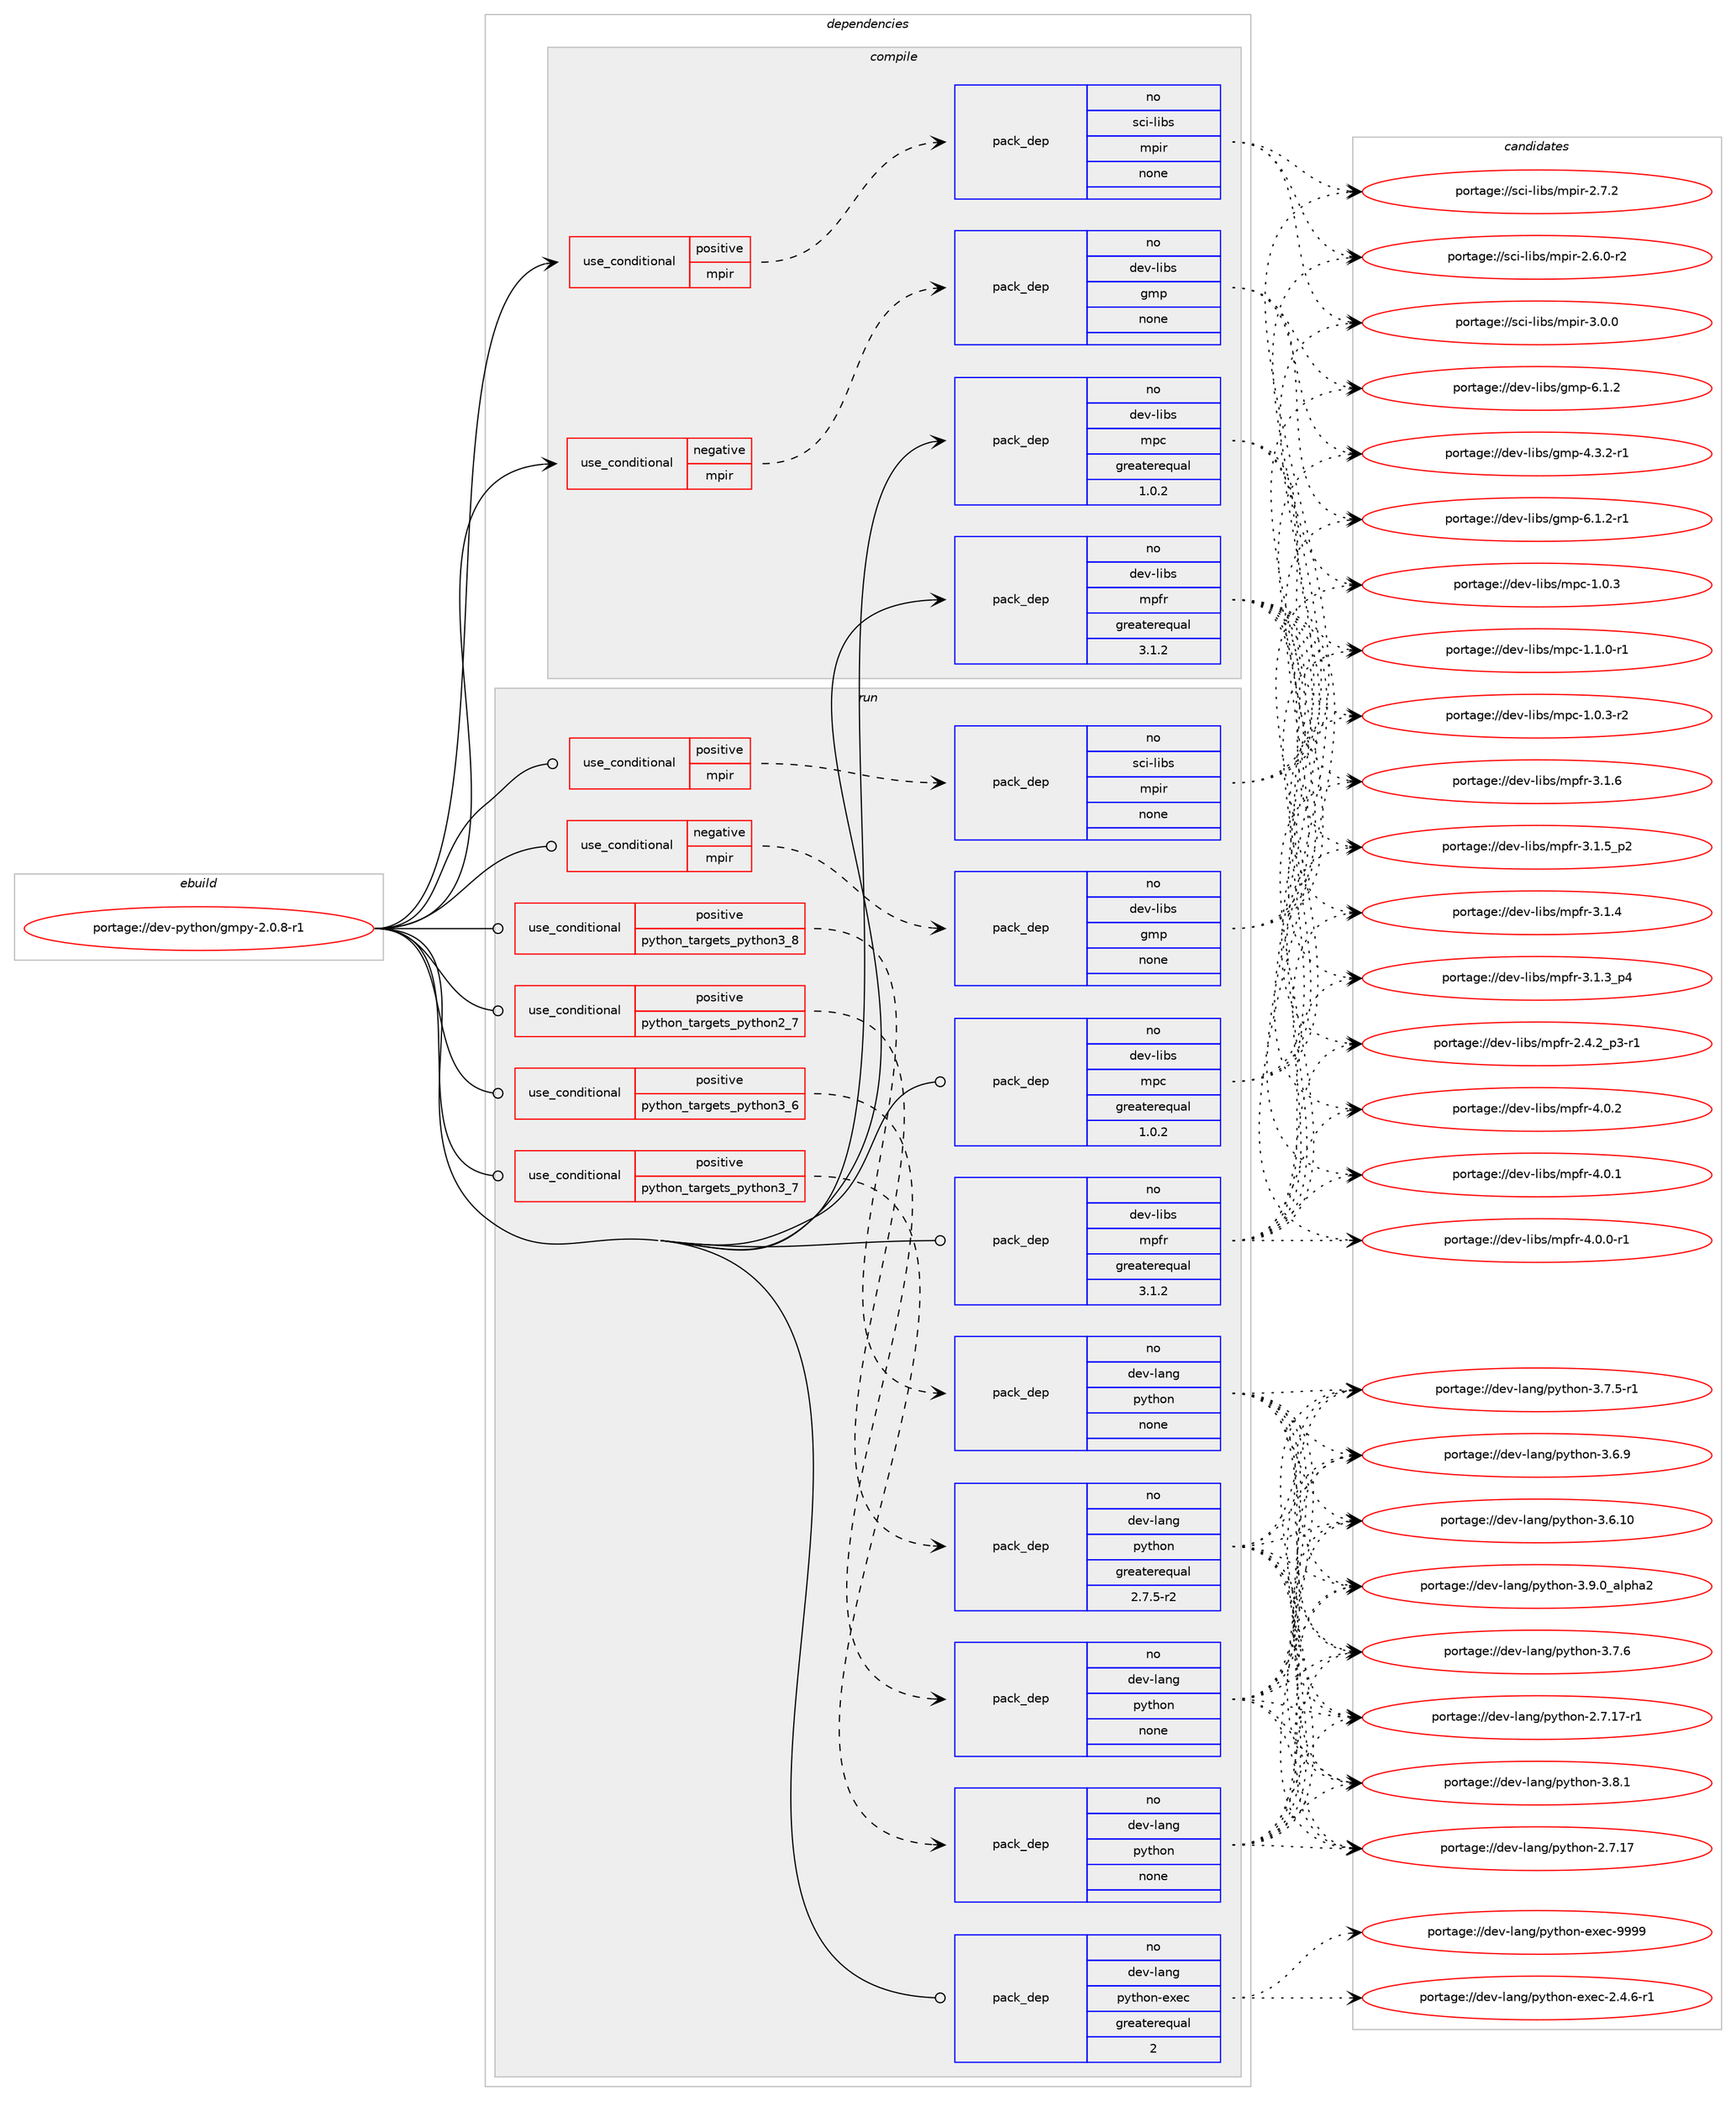 digraph prolog {

# *************
# Graph options
# *************

newrank=true;
concentrate=true;
compound=true;
graph [rankdir=LR,fontname=Helvetica,fontsize=10,ranksep=1.5];#, ranksep=2.5, nodesep=0.2];
edge  [arrowhead=vee];
node  [fontname=Helvetica,fontsize=10];

# **********
# The ebuild
# **********

subgraph cluster_leftcol {
color=gray;
label=<<i>ebuild</i>>;
id [label="portage://dev-python/gmpy-2.0.8-r1", color=red, width=4, href="../dev-python/gmpy-2.0.8-r1.svg"];
}

# ****************
# The dependencies
# ****************

subgraph cluster_midcol {
color=gray;
label=<<i>dependencies</i>>;
subgraph cluster_compile {
fillcolor="#eeeeee";
style=filled;
label=<<i>compile</i>>;
subgraph cond115292 {
dependency458790 [label=<<TABLE BORDER="0" CELLBORDER="1" CELLSPACING="0" CELLPADDING="4"><TR><TD ROWSPAN="3" CELLPADDING="10">use_conditional</TD></TR><TR><TD>negative</TD></TR><TR><TD>mpir</TD></TR></TABLE>>, shape=none, color=red];
subgraph pack338513 {
dependency458791 [label=<<TABLE BORDER="0" CELLBORDER="1" CELLSPACING="0" CELLPADDING="4" WIDTH="220"><TR><TD ROWSPAN="6" CELLPADDING="30">pack_dep</TD></TR><TR><TD WIDTH="110">no</TD></TR><TR><TD>dev-libs</TD></TR><TR><TD>gmp</TD></TR><TR><TD>none</TD></TR><TR><TD></TD></TR></TABLE>>, shape=none, color=blue];
}
dependency458790:e -> dependency458791:w [weight=20,style="dashed",arrowhead="vee"];
}
id:e -> dependency458790:w [weight=20,style="solid",arrowhead="vee"];
subgraph cond115293 {
dependency458792 [label=<<TABLE BORDER="0" CELLBORDER="1" CELLSPACING="0" CELLPADDING="4"><TR><TD ROWSPAN="3" CELLPADDING="10">use_conditional</TD></TR><TR><TD>positive</TD></TR><TR><TD>mpir</TD></TR></TABLE>>, shape=none, color=red];
subgraph pack338514 {
dependency458793 [label=<<TABLE BORDER="0" CELLBORDER="1" CELLSPACING="0" CELLPADDING="4" WIDTH="220"><TR><TD ROWSPAN="6" CELLPADDING="30">pack_dep</TD></TR><TR><TD WIDTH="110">no</TD></TR><TR><TD>sci-libs</TD></TR><TR><TD>mpir</TD></TR><TR><TD>none</TD></TR><TR><TD></TD></TR></TABLE>>, shape=none, color=blue];
}
dependency458792:e -> dependency458793:w [weight=20,style="dashed",arrowhead="vee"];
}
id:e -> dependency458792:w [weight=20,style="solid",arrowhead="vee"];
subgraph pack338515 {
dependency458794 [label=<<TABLE BORDER="0" CELLBORDER="1" CELLSPACING="0" CELLPADDING="4" WIDTH="220"><TR><TD ROWSPAN="6" CELLPADDING="30">pack_dep</TD></TR><TR><TD WIDTH="110">no</TD></TR><TR><TD>dev-libs</TD></TR><TR><TD>mpc</TD></TR><TR><TD>greaterequal</TD></TR><TR><TD>1.0.2</TD></TR></TABLE>>, shape=none, color=blue];
}
id:e -> dependency458794:w [weight=20,style="solid",arrowhead="vee"];
subgraph pack338516 {
dependency458795 [label=<<TABLE BORDER="0" CELLBORDER="1" CELLSPACING="0" CELLPADDING="4" WIDTH="220"><TR><TD ROWSPAN="6" CELLPADDING="30">pack_dep</TD></TR><TR><TD WIDTH="110">no</TD></TR><TR><TD>dev-libs</TD></TR><TR><TD>mpfr</TD></TR><TR><TD>greaterequal</TD></TR><TR><TD>3.1.2</TD></TR></TABLE>>, shape=none, color=blue];
}
id:e -> dependency458795:w [weight=20,style="solid",arrowhead="vee"];
}
subgraph cluster_compileandrun {
fillcolor="#eeeeee";
style=filled;
label=<<i>compile and run</i>>;
}
subgraph cluster_run {
fillcolor="#eeeeee";
style=filled;
label=<<i>run</i>>;
subgraph cond115294 {
dependency458796 [label=<<TABLE BORDER="0" CELLBORDER="1" CELLSPACING="0" CELLPADDING="4"><TR><TD ROWSPAN="3" CELLPADDING="10">use_conditional</TD></TR><TR><TD>negative</TD></TR><TR><TD>mpir</TD></TR></TABLE>>, shape=none, color=red];
subgraph pack338517 {
dependency458797 [label=<<TABLE BORDER="0" CELLBORDER="1" CELLSPACING="0" CELLPADDING="4" WIDTH="220"><TR><TD ROWSPAN="6" CELLPADDING="30">pack_dep</TD></TR><TR><TD WIDTH="110">no</TD></TR><TR><TD>dev-libs</TD></TR><TR><TD>gmp</TD></TR><TR><TD>none</TD></TR><TR><TD></TD></TR></TABLE>>, shape=none, color=blue];
}
dependency458796:e -> dependency458797:w [weight=20,style="dashed",arrowhead="vee"];
}
id:e -> dependency458796:w [weight=20,style="solid",arrowhead="odot"];
subgraph cond115295 {
dependency458798 [label=<<TABLE BORDER="0" CELLBORDER="1" CELLSPACING="0" CELLPADDING="4"><TR><TD ROWSPAN="3" CELLPADDING="10">use_conditional</TD></TR><TR><TD>positive</TD></TR><TR><TD>mpir</TD></TR></TABLE>>, shape=none, color=red];
subgraph pack338518 {
dependency458799 [label=<<TABLE BORDER="0" CELLBORDER="1" CELLSPACING="0" CELLPADDING="4" WIDTH="220"><TR><TD ROWSPAN="6" CELLPADDING="30">pack_dep</TD></TR><TR><TD WIDTH="110">no</TD></TR><TR><TD>sci-libs</TD></TR><TR><TD>mpir</TD></TR><TR><TD>none</TD></TR><TR><TD></TD></TR></TABLE>>, shape=none, color=blue];
}
dependency458798:e -> dependency458799:w [weight=20,style="dashed",arrowhead="vee"];
}
id:e -> dependency458798:w [weight=20,style="solid",arrowhead="odot"];
subgraph cond115296 {
dependency458800 [label=<<TABLE BORDER="0" CELLBORDER="1" CELLSPACING="0" CELLPADDING="4"><TR><TD ROWSPAN="3" CELLPADDING="10">use_conditional</TD></TR><TR><TD>positive</TD></TR><TR><TD>python_targets_python2_7</TD></TR></TABLE>>, shape=none, color=red];
subgraph pack338519 {
dependency458801 [label=<<TABLE BORDER="0" CELLBORDER="1" CELLSPACING="0" CELLPADDING="4" WIDTH="220"><TR><TD ROWSPAN="6" CELLPADDING="30">pack_dep</TD></TR><TR><TD WIDTH="110">no</TD></TR><TR><TD>dev-lang</TD></TR><TR><TD>python</TD></TR><TR><TD>greaterequal</TD></TR><TR><TD>2.7.5-r2</TD></TR></TABLE>>, shape=none, color=blue];
}
dependency458800:e -> dependency458801:w [weight=20,style="dashed",arrowhead="vee"];
}
id:e -> dependency458800:w [weight=20,style="solid",arrowhead="odot"];
subgraph cond115297 {
dependency458802 [label=<<TABLE BORDER="0" CELLBORDER="1" CELLSPACING="0" CELLPADDING="4"><TR><TD ROWSPAN="3" CELLPADDING="10">use_conditional</TD></TR><TR><TD>positive</TD></TR><TR><TD>python_targets_python3_6</TD></TR></TABLE>>, shape=none, color=red];
subgraph pack338520 {
dependency458803 [label=<<TABLE BORDER="0" CELLBORDER="1" CELLSPACING="0" CELLPADDING="4" WIDTH="220"><TR><TD ROWSPAN="6" CELLPADDING="30">pack_dep</TD></TR><TR><TD WIDTH="110">no</TD></TR><TR><TD>dev-lang</TD></TR><TR><TD>python</TD></TR><TR><TD>none</TD></TR><TR><TD></TD></TR></TABLE>>, shape=none, color=blue];
}
dependency458802:e -> dependency458803:w [weight=20,style="dashed",arrowhead="vee"];
}
id:e -> dependency458802:w [weight=20,style="solid",arrowhead="odot"];
subgraph cond115298 {
dependency458804 [label=<<TABLE BORDER="0" CELLBORDER="1" CELLSPACING="0" CELLPADDING="4"><TR><TD ROWSPAN="3" CELLPADDING="10">use_conditional</TD></TR><TR><TD>positive</TD></TR><TR><TD>python_targets_python3_7</TD></TR></TABLE>>, shape=none, color=red];
subgraph pack338521 {
dependency458805 [label=<<TABLE BORDER="0" CELLBORDER="1" CELLSPACING="0" CELLPADDING="4" WIDTH="220"><TR><TD ROWSPAN="6" CELLPADDING="30">pack_dep</TD></TR><TR><TD WIDTH="110">no</TD></TR><TR><TD>dev-lang</TD></TR><TR><TD>python</TD></TR><TR><TD>none</TD></TR><TR><TD></TD></TR></TABLE>>, shape=none, color=blue];
}
dependency458804:e -> dependency458805:w [weight=20,style="dashed",arrowhead="vee"];
}
id:e -> dependency458804:w [weight=20,style="solid",arrowhead="odot"];
subgraph cond115299 {
dependency458806 [label=<<TABLE BORDER="0" CELLBORDER="1" CELLSPACING="0" CELLPADDING="4"><TR><TD ROWSPAN="3" CELLPADDING="10">use_conditional</TD></TR><TR><TD>positive</TD></TR><TR><TD>python_targets_python3_8</TD></TR></TABLE>>, shape=none, color=red];
subgraph pack338522 {
dependency458807 [label=<<TABLE BORDER="0" CELLBORDER="1" CELLSPACING="0" CELLPADDING="4" WIDTH="220"><TR><TD ROWSPAN="6" CELLPADDING="30">pack_dep</TD></TR><TR><TD WIDTH="110">no</TD></TR><TR><TD>dev-lang</TD></TR><TR><TD>python</TD></TR><TR><TD>none</TD></TR><TR><TD></TD></TR></TABLE>>, shape=none, color=blue];
}
dependency458806:e -> dependency458807:w [weight=20,style="dashed",arrowhead="vee"];
}
id:e -> dependency458806:w [weight=20,style="solid",arrowhead="odot"];
subgraph pack338523 {
dependency458808 [label=<<TABLE BORDER="0" CELLBORDER="1" CELLSPACING="0" CELLPADDING="4" WIDTH="220"><TR><TD ROWSPAN="6" CELLPADDING="30">pack_dep</TD></TR><TR><TD WIDTH="110">no</TD></TR><TR><TD>dev-lang</TD></TR><TR><TD>python-exec</TD></TR><TR><TD>greaterequal</TD></TR><TR><TD>2</TD></TR></TABLE>>, shape=none, color=blue];
}
id:e -> dependency458808:w [weight=20,style="solid",arrowhead="odot"];
subgraph pack338524 {
dependency458809 [label=<<TABLE BORDER="0" CELLBORDER="1" CELLSPACING="0" CELLPADDING="4" WIDTH="220"><TR><TD ROWSPAN="6" CELLPADDING="30">pack_dep</TD></TR><TR><TD WIDTH="110">no</TD></TR><TR><TD>dev-libs</TD></TR><TR><TD>mpc</TD></TR><TR><TD>greaterequal</TD></TR><TR><TD>1.0.2</TD></TR></TABLE>>, shape=none, color=blue];
}
id:e -> dependency458809:w [weight=20,style="solid",arrowhead="odot"];
subgraph pack338525 {
dependency458810 [label=<<TABLE BORDER="0" CELLBORDER="1" CELLSPACING="0" CELLPADDING="4" WIDTH="220"><TR><TD ROWSPAN="6" CELLPADDING="30">pack_dep</TD></TR><TR><TD WIDTH="110">no</TD></TR><TR><TD>dev-libs</TD></TR><TR><TD>mpfr</TD></TR><TR><TD>greaterequal</TD></TR><TR><TD>3.1.2</TD></TR></TABLE>>, shape=none, color=blue];
}
id:e -> dependency458810:w [weight=20,style="solid",arrowhead="odot"];
}
}

# **************
# The candidates
# **************

subgraph cluster_choices {
rank=same;
color=gray;
label=<<i>candidates</i>>;

subgraph choice338513 {
color=black;
nodesep=1;
choice1001011184510810598115471031091124554464946504511449 [label="portage://dev-libs/gmp-6.1.2-r1", color=red, width=4,href="../dev-libs/gmp-6.1.2-r1.svg"];
choice100101118451081059811547103109112455446494650 [label="portage://dev-libs/gmp-6.1.2", color=red, width=4,href="../dev-libs/gmp-6.1.2.svg"];
choice1001011184510810598115471031091124552465146504511449 [label="portage://dev-libs/gmp-4.3.2-r1", color=red, width=4,href="../dev-libs/gmp-4.3.2-r1.svg"];
dependency458791:e -> choice1001011184510810598115471031091124554464946504511449:w [style=dotted,weight="100"];
dependency458791:e -> choice100101118451081059811547103109112455446494650:w [style=dotted,weight="100"];
dependency458791:e -> choice1001011184510810598115471031091124552465146504511449:w [style=dotted,weight="100"];
}
subgraph choice338514 {
color=black;
nodesep=1;
choice11599105451081059811547109112105114455146484648 [label="portage://sci-libs/mpir-3.0.0", color=red, width=4,href="../sci-libs/mpir-3.0.0.svg"];
choice11599105451081059811547109112105114455046554650 [label="portage://sci-libs/mpir-2.7.2", color=red, width=4,href="../sci-libs/mpir-2.7.2.svg"];
choice115991054510810598115471091121051144550465446484511450 [label="portage://sci-libs/mpir-2.6.0-r2", color=red, width=4,href="../sci-libs/mpir-2.6.0-r2.svg"];
dependency458793:e -> choice11599105451081059811547109112105114455146484648:w [style=dotted,weight="100"];
dependency458793:e -> choice11599105451081059811547109112105114455046554650:w [style=dotted,weight="100"];
dependency458793:e -> choice115991054510810598115471091121051144550465446484511450:w [style=dotted,weight="100"];
}
subgraph choice338515 {
color=black;
nodesep=1;
choice100101118451081059811547109112994549464946484511449 [label="portage://dev-libs/mpc-1.1.0-r1", color=red, width=4,href="../dev-libs/mpc-1.1.0-r1.svg"];
choice100101118451081059811547109112994549464846514511450 [label="portage://dev-libs/mpc-1.0.3-r2", color=red, width=4,href="../dev-libs/mpc-1.0.3-r2.svg"];
choice10010111845108105981154710911299454946484651 [label="portage://dev-libs/mpc-1.0.3", color=red, width=4,href="../dev-libs/mpc-1.0.3.svg"];
dependency458794:e -> choice100101118451081059811547109112994549464946484511449:w [style=dotted,weight="100"];
dependency458794:e -> choice100101118451081059811547109112994549464846514511450:w [style=dotted,weight="100"];
dependency458794:e -> choice10010111845108105981154710911299454946484651:w [style=dotted,weight="100"];
}
subgraph choice338516 {
color=black;
nodesep=1;
choice100101118451081059811547109112102114455246484650 [label="portage://dev-libs/mpfr-4.0.2", color=red, width=4,href="../dev-libs/mpfr-4.0.2.svg"];
choice100101118451081059811547109112102114455246484649 [label="portage://dev-libs/mpfr-4.0.1", color=red, width=4,href="../dev-libs/mpfr-4.0.1.svg"];
choice1001011184510810598115471091121021144552464846484511449 [label="portage://dev-libs/mpfr-4.0.0-r1", color=red, width=4,href="../dev-libs/mpfr-4.0.0-r1.svg"];
choice100101118451081059811547109112102114455146494654 [label="portage://dev-libs/mpfr-3.1.6", color=red, width=4,href="../dev-libs/mpfr-3.1.6.svg"];
choice1001011184510810598115471091121021144551464946539511250 [label="portage://dev-libs/mpfr-3.1.5_p2", color=red, width=4,href="../dev-libs/mpfr-3.1.5_p2.svg"];
choice100101118451081059811547109112102114455146494652 [label="portage://dev-libs/mpfr-3.1.4", color=red, width=4,href="../dev-libs/mpfr-3.1.4.svg"];
choice1001011184510810598115471091121021144551464946519511252 [label="portage://dev-libs/mpfr-3.1.3_p4", color=red, width=4,href="../dev-libs/mpfr-3.1.3_p4.svg"];
choice10010111845108105981154710911210211445504652465095112514511449 [label="portage://dev-libs/mpfr-2.4.2_p3-r1", color=red, width=4,href="../dev-libs/mpfr-2.4.2_p3-r1.svg"];
dependency458795:e -> choice100101118451081059811547109112102114455246484650:w [style=dotted,weight="100"];
dependency458795:e -> choice100101118451081059811547109112102114455246484649:w [style=dotted,weight="100"];
dependency458795:e -> choice1001011184510810598115471091121021144552464846484511449:w [style=dotted,weight="100"];
dependency458795:e -> choice100101118451081059811547109112102114455146494654:w [style=dotted,weight="100"];
dependency458795:e -> choice1001011184510810598115471091121021144551464946539511250:w [style=dotted,weight="100"];
dependency458795:e -> choice100101118451081059811547109112102114455146494652:w [style=dotted,weight="100"];
dependency458795:e -> choice1001011184510810598115471091121021144551464946519511252:w [style=dotted,weight="100"];
dependency458795:e -> choice10010111845108105981154710911210211445504652465095112514511449:w [style=dotted,weight="100"];
}
subgraph choice338517 {
color=black;
nodesep=1;
choice1001011184510810598115471031091124554464946504511449 [label="portage://dev-libs/gmp-6.1.2-r1", color=red, width=4,href="../dev-libs/gmp-6.1.2-r1.svg"];
choice100101118451081059811547103109112455446494650 [label="portage://dev-libs/gmp-6.1.2", color=red, width=4,href="../dev-libs/gmp-6.1.2.svg"];
choice1001011184510810598115471031091124552465146504511449 [label="portage://dev-libs/gmp-4.3.2-r1", color=red, width=4,href="../dev-libs/gmp-4.3.2-r1.svg"];
dependency458797:e -> choice1001011184510810598115471031091124554464946504511449:w [style=dotted,weight="100"];
dependency458797:e -> choice100101118451081059811547103109112455446494650:w [style=dotted,weight="100"];
dependency458797:e -> choice1001011184510810598115471031091124552465146504511449:w [style=dotted,weight="100"];
}
subgraph choice338518 {
color=black;
nodesep=1;
choice11599105451081059811547109112105114455146484648 [label="portage://sci-libs/mpir-3.0.0", color=red, width=4,href="../sci-libs/mpir-3.0.0.svg"];
choice11599105451081059811547109112105114455046554650 [label="portage://sci-libs/mpir-2.7.2", color=red, width=4,href="../sci-libs/mpir-2.7.2.svg"];
choice115991054510810598115471091121051144550465446484511450 [label="portage://sci-libs/mpir-2.6.0-r2", color=red, width=4,href="../sci-libs/mpir-2.6.0-r2.svg"];
dependency458799:e -> choice11599105451081059811547109112105114455146484648:w [style=dotted,weight="100"];
dependency458799:e -> choice11599105451081059811547109112105114455046554650:w [style=dotted,weight="100"];
dependency458799:e -> choice115991054510810598115471091121051144550465446484511450:w [style=dotted,weight="100"];
}
subgraph choice338519 {
color=black;
nodesep=1;
choice10010111845108971101034711212111610411111045514657464895971081121049750 [label="portage://dev-lang/python-3.9.0_alpha2", color=red, width=4,href="../dev-lang/python-3.9.0_alpha2.svg"];
choice100101118451089711010347112121116104111110455146564649 [label="portage://dev-lang/python-3.8.1", color=red, width=4,href="../dev-lang/python-3.8.1.svg"];
choice100101118451089711010347112121116104111110455146554654 [label="portage://dev-lang/python-3.7.6", color=red, width=4,href="../dev-lang/python-3.7.6.svg"];
choice1001011184510897110103471121211161041111104551465546534511449 [label="portage://dev-lang/python-3.7.5-r1", color=red, width=4,href="../dev-lang/python-3.7.5-r1.svg"];
choice100101118451089711010347112121116104111110455146544657 [label="portage://dev-lang/python-3.6.9", color=red, width=4,href="../dev-lang/python-3.6.9.svg"];
choice10010111845108971101034711212111610411111045514654464948 [label="portage://dev-lang/python-3.6.10", color=red, width=4,href="../dev-lang/python-3.6.10.svg"];
choice100101118451089711010347112121116104111110455046554649554511449 [label="portage://dev-lang/python-2.7.17-r1", color=red, width=4,href="../dev-lang/python-2.7.17-r1.svg"];
choice10010111845108971101034711212111610411111045504655464955 [label="portage://dev-lang/python-2.7.17", color=red, width=4,href="../dev-lang/python-2.7.17.svg"];
dependency458801:e -> choice10010111845108971101034711212111610411111045514657464895971081121049750:w [style=dotted,weight="100"];
dependency458801:e -> choice100101118451089711010347112121116104111110455146564649:w [style=dotted,weight="100"];
dependency458801:e -> choice100101118451089711010347112121116104111110455146554654:w [style=dotted,weight="100"];
dependency458801:e -> choice1001011184510897110103471121211161041111104551465546534511449:w [style=dotted,weight="100"];
dependency458801:e -> choice100101118451089711010347112121116104111110455146544657:w [style=dotted,weight="100"];
dependency458801:e -> choice10010111845108971101034711212111610411111045514654464948:w [style=dotted,weight="100"];
dependency458801:e -> choice100101118451089711010347112121116104111110455046554649554511449:w [style=dotted,weight="100"];
dependency458801:e -> choice10010111845108971101034711212111610411111045504655464955:w [style=dotted,weight="100"];
}
subgraph choice338520 {
color=black;
nodesep=1;
choice10010111845108971101034711212111610411111045514657464895971081121049750 [label="portage://dev-lang/python-3.9.0_alpha2", color=red, width=4,href="../dev-lang/python-3.9.0_alpha2.svg"];
choice100101118451089711010347112121116104111110455146564649 [label="portage://dev-lang/python-3.8.1", color=red, width=4,href="../dev-lang/python-3.8.1.svg"];
choice100101118451089711010347112121116104111110455146554654 [label="portage://dev-lang/python-3.7.6", color=red, width=4,href="../dev-lang/python-3.7.6.svg"];
choice1001011184510897110103471121211161041111104551465546534511449 [label="portage://dev-lang/python-3.7.5-r1", color=red, width=4,href="../dev-lang/python-3.7.5-r1.svg"];
choice100101118451089711010347112121116104111110455146544657 [label="portage://dev-lang/python-3.6.9", color=red, width=4,href="../dev-lang/python-3.6.9.svg"];
choice10010111845108971101034711212111610411111045514654464948 [label="portage://dev-lang/python-3.6.10", color=red, width=4,href="../dev-lang/python-3.6.10.svg"];
choice100101118451089711010347112121116104111110455046554649554511449 [label="portage://dev-lang/python-2.7.17-r1", color=red, width=4,href="../dev-lang/python-2.7.17-r1.svg"];
choice10010111845108971101034711212111610411111045504655464955 [label="portage://dev-lang/python-2.7.17", color=red, width=4,href="../dev-lang/python-2.7.17.svg"];
dependency458803:e -> choice10010111845108971101034711212111610411111045514657464895971081121049750:w [style=dotted,weight="100"];
dependency458803:e -> choice100101118451089711010347112121116104111110455146564649:w [style=dotted,weight="100"];
dependency458803:e -> choice100101118451089711010347112121116104111110455146554654:w [style=dotted,weight="100"];
dependency458803:e -> choice1001011184510897110103471121211161041111104551465546534511449:w [style=dotted,weight="100"];
dependency458803:e -> choice100101118451089711010347112121116104111110455146544657:w [style=dotted,weight="100"];
dependency458803:e -> choice10010111845108971101034711212111610411111045514654464948:w [style=dotted,weight="100"];
dependency458803:e -> choice100101118451089711010347112121116104111110455046554649554511449:w [style=dotted,weight="100"];
dependency458803:e -> choice10010111845108971101034711212111610411111045504655464955:w [style=dotted,weight="100"];
}
subgraph choice338521 {
color=black;
nodesep=1;
choice10010111845108971101034711212111610411111045514657464895971081121049750 [label="portage://dev-lang/python-3.9.0_alpha2", color=red, width=4,href="../dev-lang/python-3.9.0_alpha2.svg"];
choice100101118451089711010347112121116104111110455146564649 [label="portage://dev-lang/python-3.8.1", color=red, width=4,href="../dev-lang/python-3.8.1.svg"];
choice100101118451089711010347112121116104111110455146554654 [label="portage://dev-lang/python-3.7.6", color=red, width=4,href="../dev-lang/python-3.7.6.svg"];
choice1001011184510897110103471121211161041111104551465546534511449 [label="portage://dev-lang/python-3.7.5-r1", color=red, width=4,href="../dev-lang/python-3.7.5-r1.svg"];
choice100101118451089711010347112121116104111110455146544657 [label="portage://dev-lang/python-3.6.9", color=red, width=4,href="../dev-lang/python-3.6.9.svg"];
choice10010111845108971101034711212111610411111045514654464948 [label="portage://dev-lang/python-3.6.10", color=red, width=4,href="../dev-lang/python-3.6.10.svg"];
choice100101118451089711010347112121116104111110455046554649554511449 [label="portage://dev-lang/python-2.7.17-r1", color=red, width=4,href="../dev-lang/python-2.7.17-r1.svg"];
choice10010111845108971101034711212111610411111045504655464955 [label="portage://dev-lang/python-2.7.17", color=red, width=4,href="../dev-lang/python-2.7.17.svg"];
dependency458805:e -> choice10010111845108971101034711212111610411111045514657464895971081121049750:w [style=dotted,weight="100"];
dependency458805:e -> choice100101118451089711010347112121116104111110455146564649:w [style=dotted,weight="100"];
dependency458805:e -> choice100101118451089711010347112121116104111110455146554654:w [style=dotted,weight="100"];
dependency458805:e -> choice1001011184510897110103471121211161041111104551465546534511449:w [style=dotted,weight="100"];
dependency458805:e -> choice100101118451089711010347112121116104111110455146544657:w [style=dotted,weight="100"];
dependency458805:e -> choice10010111845108971101034711212111610411111045514654464948:w [style=dotted,weight="100"];
dependency458805:e -> choice100101118451089711010347112121116104111110455046554649554511449:w [style=dotted,weight="100"];
dependency458805:e -> choice10010111845108971101034711212111610411111045504655464955:w [style=dotted,weight="100"];
}
subgraph choice338522 {
color=black;
nodesep=1;
choice10010111845108971101034711212111610411111045514657464895971081121049750 [label="portage://dev-lang/python-3.9.0_alpha2", color=red, width=4,href="../dev-lang/python-3.9.0_alpha2.svg"];
choice100101118451089711010347112121116104111110455146564649 [label="portage://dev-lang/python-3.8.1", color=red, width=4,href="../dev-lang/python-3.8.1.svg"];
choice100101118451089711010347112121116104111110455146554654 [label="portage://dev-lang/python-3.7.6", color=red, width=4,href="../dev-lang/python-3.7.6.svg"];
choice1001011184510897110103471121211161041111104551465546534511449 [label="portage://dev-lang/python-3.7.5-r1", color=red, width=4,href="../dev-lang/python-3.7.5-r1.svg"];
choice100101118451089711010347112121116104111110455146544657 [label="portage://dev-lang/python-3.6.9", color=red, width=4,href="../dev-lang/python-3.6.9.svg"];
choice10010111845108971101034711212111610411111045514654464948 [label="portage://dev-lang/python-3.6.10", color=red, width=4,href="../dev-lang/python-3.6.10.svg"];
choice100101118451089711010347112121116104111110455046554649554511449 [label="portage://dev-lang/python-2.7.17-r1", color=red, width=4,href="../dev-lang/python-2.7.17-r1.svg"];
choice10010111845108971101034711212111610411111045504655464955 [label="portage://dev-lang/python-2.7.17", color=red, width=4,href="../dev-lang/python-2.7.17.svg"];
dependency458807:e -> choice10010111845108971101034711212111610411111045514657464895971081121049750:w [style=dotted,weight="100"];
dependency458807:e -> choice100101118451089711010347112121116104111110455146564649:w [style=dotted,weight="100"];
dependency458807:e -> choice100101118451089711010347112121116104111110455146554654:w [style=dotted,weight="100"];
dependency458807:e -> choice1001011184510897110103471121211161041111104551465546534511449:w [style=dotted,weight="100"];
dependency458807:e -> choice100101118451089711010347112121116104111110455146544657:w [style=dotted,weight="100"];
dependency458807:e -> choice10010111845108971101034711212111610411111045514654464948:w [style=dotted,weight="100"];
dependency458807:e -> choice100101118451089711010347112121116104111110455046554649554511449:w [style=dotted,weight="100"];
dependency458807:e -> choice10010111845108971101034711212111610411111045504655464955:w [style=dotted,weight="100"];
}
subgraph choice338523 {
color=black;
nodesep=1;
choice10010111845108971101034711212111610411111045101120101994557575757 [label="portage://dev-lang/python-exec-9999", color=red, width=4,href="../dev-lang/python-exec-9999.svg"];
choice10010111845108971101034711212111610411111045101120101994550465246544511449 [label="portage://dev-lang/python-exec-2.4.6-r1", color=red, width=4,href="../dev-lang/python-exec-2.4.6-r1.svg"];
dependency458808:e -> choice10010111845108971101034711212111610411111045101120101994557575757:w [style=dotted,weight="100"];
dependency458808:e -> choice10010111845108971101034711212111610411111045101120101994550465246544511449:w [style=dotted,weight="100"];
}
subgraph choice338524 {
color=black;
nodesep=1;
choice100101118451081059811547109112994549464946484511449 [label="portage://dev-libs/mpc-1.1.0-r1", color=red, width=4,href="../dev-libs/mpc-1.1.0-r1.svg"];
choice100101118451081059811547109112994549464846514511450 [label="portage://dev-libs/mpc-1.0.3-r2", color=red, width=4,href="../dev-libs/mpc-1.0.3-r2.svg"];
choice10010111845108105981154710911299454946484651 [label="portage://dev-libs/mpc-1.0.3", color=red, width=4,href="../dev-libs/mpc-1.0.3.svg"];
dependency458809:e -> choice100101118451081059811547109112994549464946484511449:w [style=dotted,weight="100"];
dependency458809:e -> choice100101118451081059811547109112994549464846514511450:w [style=dotted,weight="100"];
dependency458809:e -> choice10010111845108105981154710911299454946484651:w [style=dotted,weight="100"];
}
subgraph choice338525 {
color=black;
nodesep=1;
choice100101118451081059811547109112102114455246484650 [label="portage://dev-libs/mpfr-4.0.2", color=red, width=4,href="../dev-libs/mpfr-4.0.2.svg"];
choice100101118451081059811547109112102114455246484649 [label="portage://dev-libs/mpfr-4.0.1", color=red, width=4,href="../dev-libs/mpfr-4.0.1.svg"];
choice1001011184510810598115471091121021144552464846484511449 [label="portage://dev-libs/mpfr-4.0.0-r1", color=red, width=4,href="../dev-libs/mpfr-4.0.0-r1.svg"];
choice100101118451081059811547109112102114455146494654 [label="portage://dev-libs/mpfr-3.1.6", color=red, width=4,href="../dev-libs/mpfr-3.1.6.svg"];
choice1001011184510810598115471091121021144551464946539511250 [label="portage://dev-libs/mpfr-3.1.5_p2", color=red, width=4,href="../dev-libs/mpfr-3.1.5_p2.svg"];
choice100101118451081059811547109112102114455146494652 [label="portage://dev-libs/mpfr-3.1.4", color=red, width=4,href="../dev-libs/mpfr-3.1.4.svg"];
choice1001011184510810598115471091121021144551464946519511252 [label="portage://dev-libs/mpfr-3.1.3_p4", color=red, width=4,href="../dev-libs/mpfr-3.1.3_p4.svg"];
choice10010111845108105981154710911210211445504652465095112514511449 [label="portage://dev-libs/mpfr-2.4.2_p3-r1", color=red, width=4,href="../dev-libs/mpfr-2.4.2_p3-r1.svg"];
dependency458810:e -> choice100101118451081059811547109112102114455246484650:w [style=dotted,weight="100"];
dependency458810:e -> choice100101118451081059811547109112102114455246484649:w [style=dotted,weight="100"];
dependency458810:e -> choice1001011184510810598115471091121021144552464846484511449:w [style=dotted,weight="100"];
dependency458810:e -> choice100101118451081059811547109112102114455146494654:w [style=dotted,weight="100"];
dependency458810:e -> choice1001011184510810598115471091121021144551464946539511250:w [style=dotted,weight="100"];
dependency458810:e -> choice100101118451081059811547109112102114455146494652:w [style=dotted,weight="100"];
dependency458810:e -> choice1001011184510810598115471091121021144551464946519511252:w [style=dotted,weight="100"];
dependency458810:e -> choice10010111845108105981154710911210211445504652465095112514511449:w [style=dotted,weight="100"];
}
}

}
